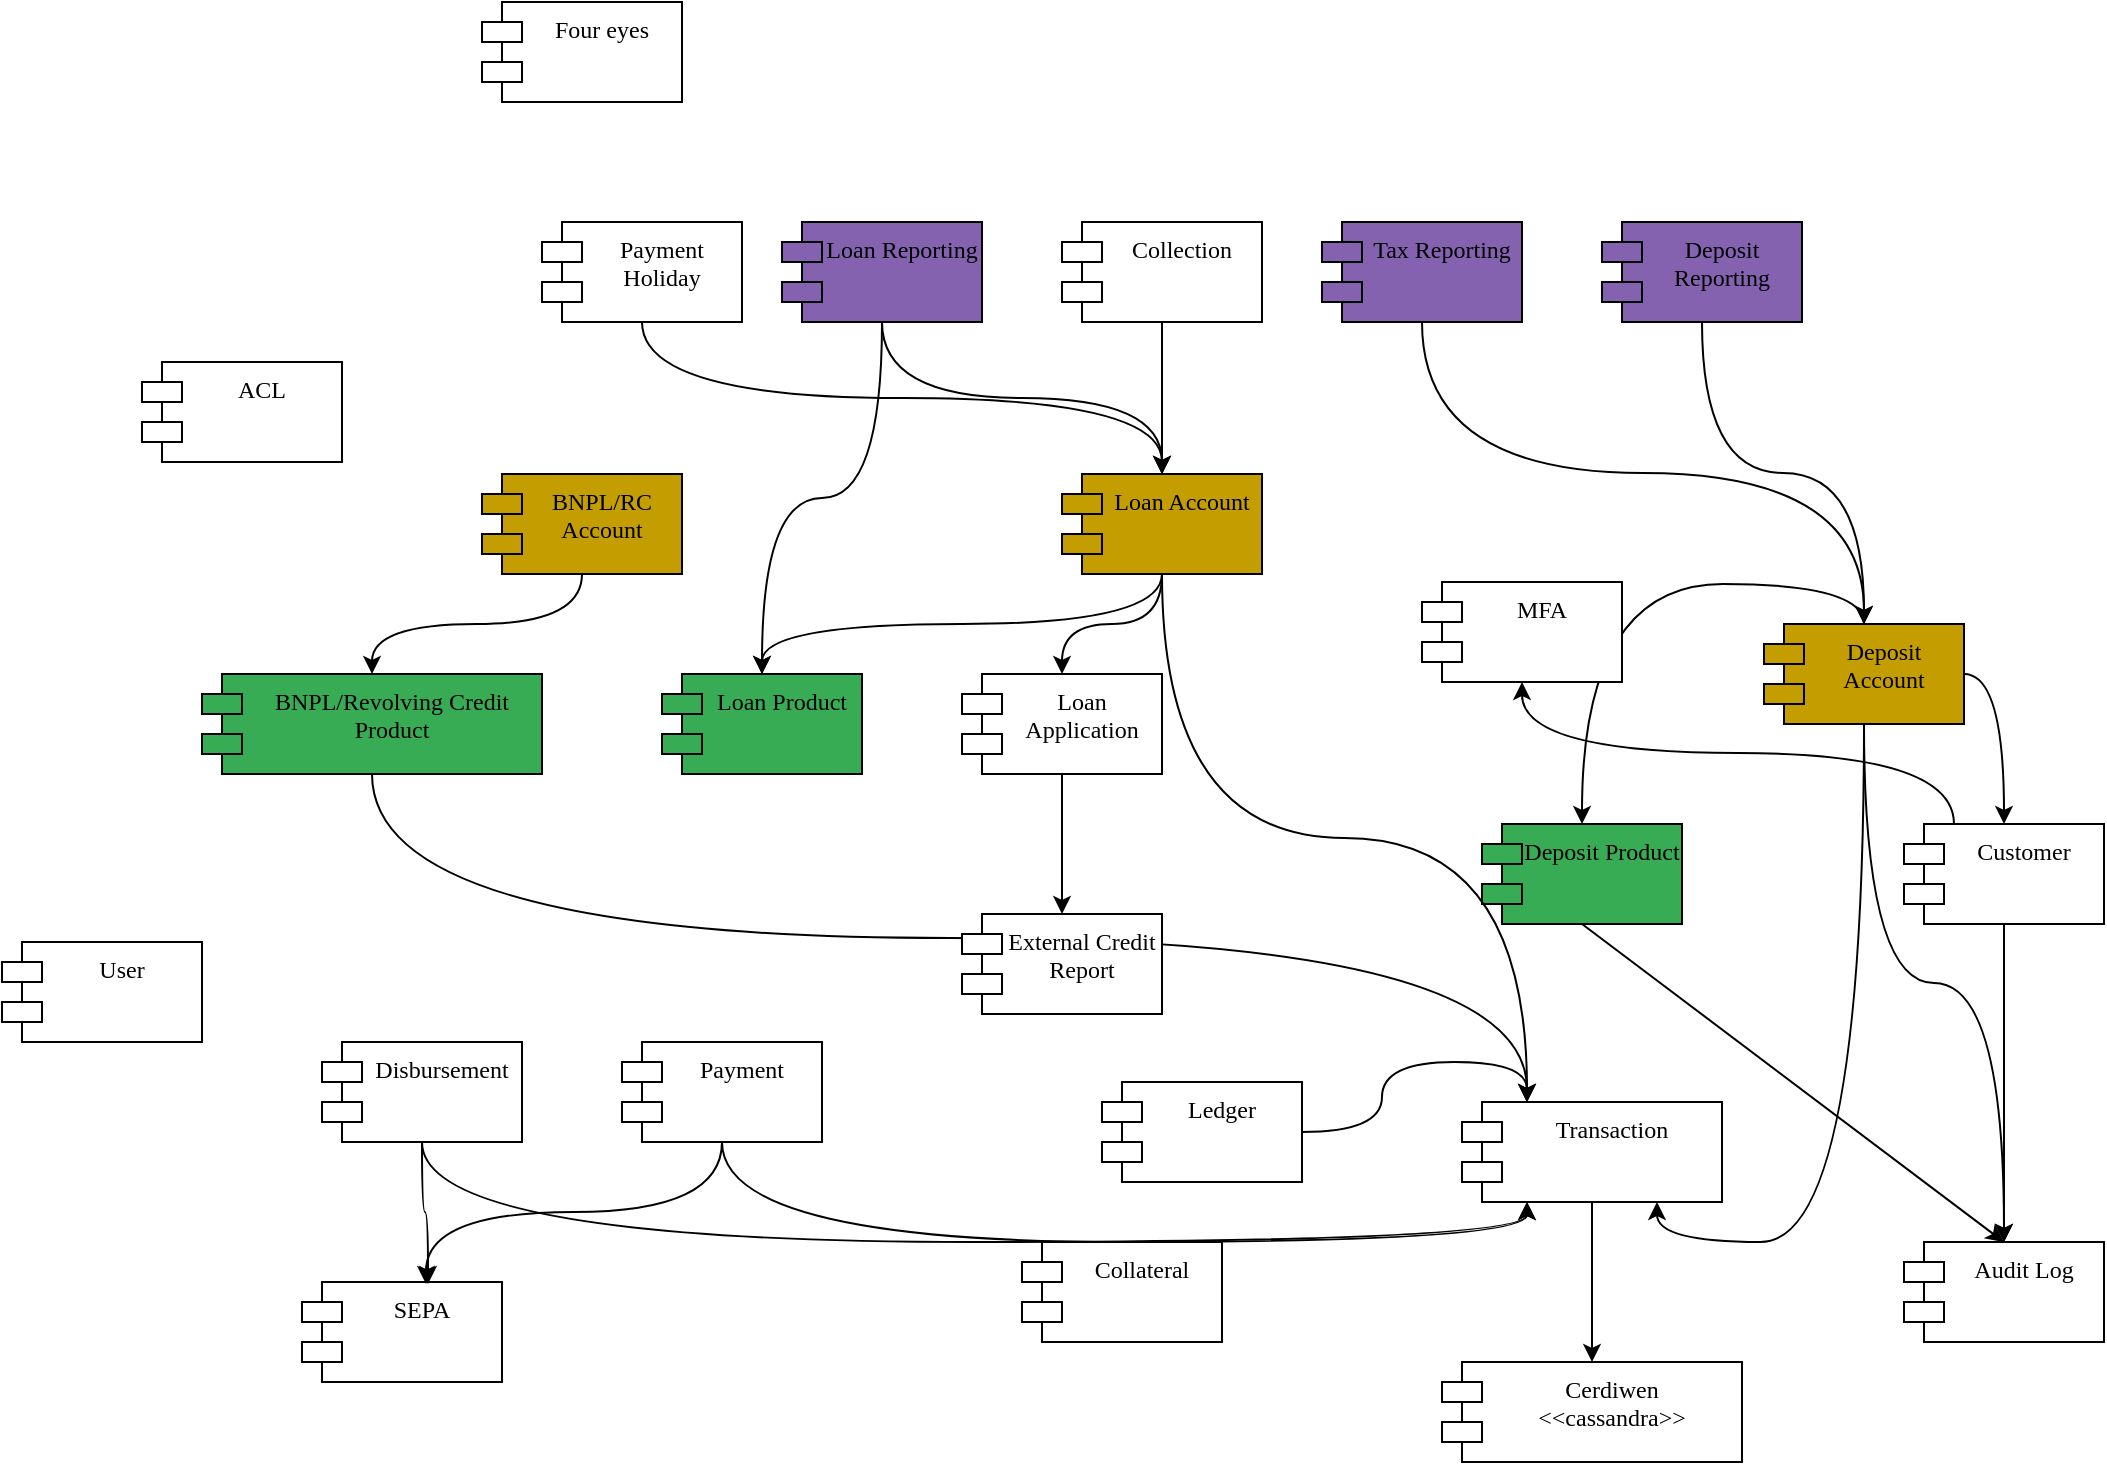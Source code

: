 <mxfile version="25.0.3">
  <diagram name="Page-1" id="K9l52iJG-UOg3sCqxvqn">
    <mxGraphModel dx="1260" dy="836" grid="1" gridSize="10" guides="1" tooltips="1" connect="1" arrows="1" fold="1" page="1" pageScale="1" pageWidth="1169" pageHeight="827" math="0" shadow="0">
      <root>
        <mxCell id="0" />
        <mxCell id="1" parent="0" />
        <mxCell id="1oHQWLkUvS5H4WYnGpmm-22" style="edgeStyle=orthogonalEdgeStyle;rounded=0;orthogonalLoop=1;jettySize=auto;html=1;exitX=0.5;exitY=1;exitDx=0;exitDy=0;entryX=0.5;entryY=0;entryDx=0;entryDy=0;noEdgeStyle=1;" edge="1" parent="1" source="C_nmWoKS890w6f45vqdA-1" target="C_nmWoKS890w6f45vqdA-5">
          <mxGeometry relative="1" as="geometry" />
        </mxCell>
        <mxCell id="C_nmWoKS890w6f45vqdA-1" value="Deposit Product" style="shape=module;align=left;spacingLeft=20;align=center;verticalAlign=top;whiteSpace=wrap;html=1;fontFamily=Anonymous Pro;fontSource=https%3A%2F%2Ffonts.googleapis.com%2Fcss%3Ffamily%3DAnonymous%2BPro;fillColor=#38AB55;" parent="1" vertex="1">
          <mxGeometry x="810" y="441" width="100" height="50" as="geometry" />
        </mxCell>
        <mxCell id="C_nmWoKS890w6f45vqdA-2" value="Cerdiwen&lt;div&gt;&amp;lt;&amp;lt;cassandra&amp;gt;&amp;gt;&lt;/div&gt;" style="shape=module;align=left;spacingLeft=20;align=center;verticalAlign=top;whiteSpace=wrap;html=1;fontFamily=Anonymous Pro;fontSource=https%3A%2F%2Ffonts.googleapis.com%2Fcss%3Ffamily%3DAnonymous%2BPro;" parent="1" vertex="1">
          <mxGeometry x="790" y="710" width="150" height="50" as="geometry" />
        </mxCell>
        <mxCell id="1oHQWLkUvS5H4WYnGpmm-20" style="edgeStyle=orthogonalEdgeStyle;rounded=0;orthogonalLoop=1;jettySize=auto;html=1;exitX=0.5;exitY=0;exitDx=0;exitDy=0;curved=1;" edge="1" parent="1" source="C_nmWoKS890w6f45vqdA-3" target="C_nmWoKS890w6f45vqdA-1">
          <mxGeometry relative="1" as="geometry" />
        </mxCell>
        <mxCell id="1oHQWLkUvS5H4WYnGpmm-23" style="edgeStyle=orthogonalEdgeStyle;rounded=0;orthogonalLoop=1;jettySize=auto;html=1;exitX=0.5;exitY=1;exitDx=0;exitDy=0;entryX=0.5;entryY=0;entryDx=0;entryDy=0;curved=1;" edge="1" parent="1" source="C_nmWoKS890w6f45vqdA-3" target="C_nmWoKS890w6f45vqdA-5">
          <mxGeometry relative="1" as="geometry">
            <mxPoint x="980" y="630" as="targetPoint" />
          </mxGeometry>
        </mxCell>
        <mxCell id="1oHQWLkUvS5H4WYnGpmm-25" style="edgeStyle=orthogonalEdgeStyle;rounded=0;orthogonalLoop=1;jettySize=auto;html=1;exitX=0.5;exitY=1;exitDx=0;exitDy=0;entryX=0.75;entryY=1;entryDx=0;entryDy=0;curved=1;" edge="1" parent="1" source="C_nmWoKS890w6f45vqdA-3" target="C_nmWoKS890w6f45vqdA-4">
          <mxGeometry relative="1" as="geometry" />
        </mxCell>
        <mxCell id="C_nmWoKS890w6f45vqdA-3" value="Deposit Account" style="shape=module;align=left;spacingLeft=20;align=center;verticalAlign=top;whiteSpace=wrap;html=1;fontFamily=Anonymous Pro;fontSource=https%3A%2F%2Ffonts.googleapis.com%2Fcss%3Ffamily%3DAnonymous%2BPro;fillColor=#C49D00;" parent="1" vertex="1">
          <mxGeometry x="951" y="341" width="100" height="50" as="geometry" />
        </mxCell>
        <mxCell id="1oHQWLkUvS5H4WYnGpmm-26" style="edgeStyle=orthogonalEdgeStyle;rounded=0;orthogonalLoop=1;jettySize=auto;html=1;exitX=0.5;exitY=1;exitDx=0;exitDy=0;entryX=0.5;entryY=0;entryDx=0;entryDy=0;curved=1;" edge="1" parent="1" source="C_nmWoKS890w6f45vqdA-4" target="C_nmWoKS890w6f45vqdA-2">
          <mxGeometry relative="1" as="geometry" />
        </mxCell>
        <mxCell id="C_nmWoKS890w6f45vqdA-4" value="Transaction" style="shape=module;align=left;spacingLeft=20;align=center;verticalAlign=top;whiteSpace=wrap;html=1;fontFamily=Anonymous Pro;fontSource=https%3A%2F%2Ffonts.googleapis.com%2Fcss%3Ffamily%3DAnonymous%2BPro;" parent="1" vertex="1">
          <mxGeometry x="800" y="580" width="130" height="50" as="geometry" />
        </mxCell>
        <mxCell id="C_nmWoKS890w6f45vqdA-5" value="Audit Log" style="shape=module;align=left;spacingLeft=20;align=center;verticalAlign=top;whiteSpace=wrap;html=1;fontFamily=Anonymous Pro;fontSource=https%3A%2F%2Ffonts.googleapis.com%2Fcss%3Ffamily%3DAnonymous%2BPro;" parent="1" vertex="1">
          <mxGeometry x="1021" y="650" width="100" height="50" as="geometry" />
        </mxCell>
        <mxCell id="1oHQWLkUvS5H4WYnGpmm-41" style="edgeStyle=orthogonalEdgeStyle;curved=1;rounded=0;orthogonalLoop=1;jettySize=auto;html=1;exitX=0.5;exitY=1;exitDx=0;exitDy=0;entryX=0.25;entryY=0;entryDx=0;entryDy=0;" edge="1" parent="1" source="1oHQWLkUvS5H4WYnGpmm-1" target="C_nmWoKS890w6f45vqdA-4">
          <mxGeometry relative="1" as="geometry" />
        </mxCell>
        <mxCell id="1oHQWLkUvS5H4WYnGpmm-1" value="BNPL/Revolving Credit Product" style="shape=module;align=left;spacingLeft=20;align=center;verticalAlign=top;whiteSpace=wrap;html=1;fontFamily=Anonymous Pro;fontSource=https%3A%2F%2Ffonts.googleapis.com%2Fcss%3Ffamily%3DAnonymous%2BPro;fillColor=#38AB55;" vertex="1" parent="1">
          <mxGeometry x="170" y="366" width="170" height="50" as="geometry" />
        </mxCell>
        <mxCell id="1oHQWLkUvS5H4WYnGpmm-2" value="Loan Product" style="shape=module;align=left;spacingLeft=20;align=center;verticalAlign=top;whiteSpace=wrap;html=1;fontFamily=Anonymous Pro;fontSource=https%3A%2F%2Ffonts.googleapis.com%2Fcss%3Ffamily%3DAnonymous%2BPro;fillColor=#38AB55;" vertex="1" parent="1">
          <mxGeometry x="400" y="366" width="100" height="50" as="geometry" />
        </mxCell>
        <mxCell id="1oHQWLkUvS5H4WYnGpmm-18" style="edgeStyle=orthogonalEdgeStyle;rounded=0;orthogonalLoop=1;jettySize=auto;html=1;exitX=0.5;exitY=1;exitDx=0;exitDy=0;entryX=0.5;entryY=0;entryDx=0;entryDy=0;curved=1;" edge="1" parent="1" source="1oHQWLkUvS5H4WYnGpmm-3" target="C_nmWoKS890w6f45vqdA-3">
          <mxGeometry relative="1" as="geometry" />
        </mxCell>
        <mxCell id="1oHQWLkUvS5H4WYnGpmm-3" value="Deposit Reporting" style="shape=module;align=left;spacingLeft=20;align=center;verticalAlign=top;whiteSpace=wrap;html=1;fontFamily=Anonymous Pro;fontSource=https%3A%2F%2Ffonts.googleapis.com%2Fcss%3Ffamily%3DAnonymous%2BPro;fillColor=#8462B0;" vertex="1" parent="1">
          <mxGeometry x="870" y="140" width="100" height="50" as="geometry" />
        </mxCell>
        <mxCell id="1oHQWLkUvS5H4WYnGpmm-37" style="edgeStyle=orthogonalEdgeStyle;curved=1;rounded=0;orthogonalLoop=1;jettySize=auto;html=1;exitX=1;exitY=0.5;exitDx=0;exitDy=0;entryX=0.25;entryY=0;entryDx=0;entryDy=0;" edge="1" parent="1" source="1oHQWLkUvS5H4WYnGpmm-4" target="C_nmWoKS890w6f45vqdA-4">
          <mxGeometry relative="1" as="geometry" />
        </mxCell>
        <mxCell id="1oHQWLkUvS5H4WYnGpmm-4" value="Ledger" style="shape=module;align=left;spacingLeft=20;align=center;verticalAlign=top;whiteSpace=wrap;html=1;fontFamily=Anonymous Pro;fontSource=https%3A%2F%2Ffonts.googleapis.com%2Fcss%3Ffamily%3DAnonymous%2BPro;" vertex="1" parent="1">
          <mxGeometry x="620" y="570" width="100" height="50" as="geometry" />
        </mxCell>
        <mxCell id="1oHQWLkUvS5H4WYnGpmm-40" style="edgeStyle=orthogonalEdgeStyle;curved=1;rounded=0;orthogonalLoop=1;jettySize=auto;html=1;exitX=0.5;exitY=1;exitDx=0;exitDy=0;entryX=0.5;entryY=0;entryDx=0;entryDy=0;" edge="1" parent="1" source="1oHQWLkUvS5H4WYnGpmm-5" target="1oHQWLkUvS5H4WYnGpmm-29">
          <mxGeometry relative="1" as="geometry" />
        </mxCell>
        <mxCell id="1oHQWLkUvS5H4WYnGpmm-5" value="Payment Holiday" style="shape=module;align=left;spacingLeft=20;align=center;verticalAlign=top;whiteSpace=wrap;html=1;fontFamily=Anonymous Pro;fontSource=https%3A%2F%2Ffonts.googleapis.com%2Fcss%3Ffamily%3DAnonymous%2BPro;" vertex="1" parent="1">
          <mxGeometry x="340" y="140" width="100" height="50" as="geometry" />
        </mxCell>
        <mxCell id="1oHQWLkUvS5H4WYnGpmm-33" style="edgeStyle=orthogonalEdgeStyle;rounded=0;orthogonalLoop=1;jettySize=auto;html=1;exitX=0.5;exitY=1;exitDx=0;exitDy=0;entryX=0.5;entryY=0;entryDx=0;entryDy=0;curved=1;" edge="1" parent="1" source="1oHQWLkUvS5H4WYnGpmm-6" target="1oHQWLkUvS5H4WYnGpmm-29">
          <mxGeometry relative="1" as="geometry" />
        </mxCell>
        <mxCell id="1oHQWLkUvS5H4WYnGpmm-6" value="Collection" style="shape=module;align=left;spacingLeft=20;align=center;verticalAlign=top;whiteSpace=wrap;html=1;fontFamily=Anonymous Pro;fontSource=https%3A%2F%2Ffonts.googleapis.com%2Fcss%3Ffamily%3DAnonymous%2BPro;" vertex="1" parent="1">
          <mxGeometry x="600" y="140" width="100" height="50" as="geometry" />
        </mxCell>
        <mxCell id="1oHQWLkUvS5H4WYnGpmm-7" value="External Credit Report" style="shape=module;align=left;spacingLeft=20;align=center;verticalAlign=top;whiteSpace=wrap;html=1;fontFamily=Anonymous Pro;fontSource=https%3A%2F%2Ffonts.googleapis.com%2Fcss%3Ffamily%3DAnonymous%2BPro;" vertex="1" parent="1">
          <mxGeometry x="550" y="486" width="100" height="50" as="geometry" />
        </mxCell>
        <mxCell id="1oHQWLkUvS5H4WYnGpmm-35" style="edgeStyle=orthogonalEdgeStyle;rounded=0;orthogonalLoop=1;jettySize=auto;html=1;exitX=0.5;exitY=1;exitDx=0;exitDy=0;entryX=0.5;entryY=0;entryDx=0;entryDy=0;curved=1;" edge="1" parent="1" source="1oHQWLkUvS5H4WYnGpmm-8" target="1oHQWLkUvS5H4WYnGpmm-2">
          <mxGeometry relative="1" as="geometry" />
        </mxCell>
        <mxCell id="1oHQWLkUvS5H4WYnGpmm-36" style="edgeStyle=orthogonalEdgeStyle;rounded=0;orthogonalLoop=1;jettySize=auto;html=1;exitX=0.5;exitY=1;exitDx=0;exitDy=0;entryX=0.5;entryY=0;entryDx=0;entryDy=0;curved=1;" edge="1" parent="1" source="1oHQWLkUvS5H4WYnGpmm-8" target="1oHQWLkUvS5H4WYnGpmm-29">
          <mxGeometry relative="1" as="geometry" />
        </mxCell>
        <mxCell id="1oHQWLkUvS5H4WYnGpmm-8" value="Loan Reporting" style="shape=module;align=left;spacingLeft=20;align=center;verticalAlign=top;whiteSpace=wrap;html=1;fontFamily=Anonymous Pro;fontSource=https%3A%2F%2Ffonts.googleapis.com%2Fcss%3Ffamily%3DAnonymous%2BPro;fillColor=#8462B0;" vertex="1" parent="1">
          <mxGeometry x="460" y="140" width="100" height="50" as="geometry" />
        </mxCell>
        <mxCell id="1oHQWLkUvS5H4WYnGpmm-19" style="edgeStyle=orthogonalEdgeStyle;rounded=0;orthogonalLoop=1;jettySize=auto;html=1;exitX=0.5;exitY=1;exitDx=0;exitDy=0;entryX=0.5;entryY=0;entryDx=0;entryDy=0;curved=1;" edge="1" parent="1" source="1oHQWLkUvS5H4WYnGpmm-9" target="C_nmWoKS890w6f45vqdA-3">
          <mxGeometry relative="1" as="geometry" />
        </mxCell>
        <mxCell id="1oHQWLkUvS5H4WYnGpmm-9" value="Tax Reporting" style="shape=module;align=left;spacingLeft=20;align=center;verticalAlign=top;whiteSpace=wrap;html=1;fontFamily=Anonymous Pro;fontSource=https%3A%2F%2Ffonts.googleapis.com%2Fcss%3Ffamily%3DAnonymous%2BPro;fillColor=#8462B0;" vertex="1" parent="1">
          <mxGeometry x="730" y="140" width="100" height="50" as="geometry" />
        </mxCell>
        <mxCell id="1oHQWLkUvS5H4WYnGpmm-24" style="edgeStyle=orthogonalEdgeStyle;rounded=0;orthogonalLoop=1;jettySize=auto;html=1;exitX=0.5;exitY=1;exitDx=0;exitDy=0;entryX=0.5;entryY=0;entryDx=0;entryDy=0;curved=1;" edge="1" parent="1" source="1oHQWLkUvS5H4WYnGpmm-10" target="C_nmWoKS890w6f45vqdA-5">
          <mxGeometry relative="1" as="geometry" />
        </mxCell>
        <mxCell id="1oHQWLkUvS5H4WYnGpmm-27" style="edgeStyle=orthogonalEdgeStyle;rounded=0;orthogonalLoop=1;jettySize=auto;html=1;exitX=0.25;exitY=0;exitDx=0;exitDy=0;entryX=0.5;entryY=1;entryDx=0;entryDy=0;curved=1;" edge="1" parent="1" source="1oHQWLkUvS5H4WYnGpmm-10" target="1oHQWLkUvS5H4WYnGpmm-12">
          <mxGeometry relative="1" as="geometry" />
        </mxCell>
        <mxCell id="1oHQWLkUvS5H4WYnGpmm-10" value="Customer" style="shape=module;align=left;spacingLeft=20;align=center;verticalAlign=top;whiteSpace=wrap;html=1;fontFamily=Anonymous Pro;fontSource=https%3A%2F%2Ffonts.googleapis.com%2Fcss%3Ffamily%3DAnonymous%2BPro;" vertex="1" parent="1">
          <mxGeometry x="1021" y="441" width="100" height="50" as="geometry" />
        </mxCell>
        <mxCell id="1oHQWLkUvS5H4WYnGpmm-11" value="User" style="shape=module;align=left;spacingLeft=20;align=center;verticalAlign=top;whiteSpace=wrap;html=1;fontFamily=Anonymous Pro;fontSource=https%3A%2F%2Ffonts.googleapis.com%2Fcss%3Ffamily%3DAnonymous%2BPro;" vertex="1" parent="1">
          <mxGeometry x="70" y="500" width="100" height="50" as="geometry" />
        </mxCell>
        <mxCell id="1oHQWLkUvS5H4WYnGpmm-12" value="MFA" style="shape=module;align=left;spacingLeft=20;align=center;verticalAlign=top;whiteSpace=wrap;html=1;fontFamily=Anonymous Pro;fontSource=https%3A%2F%2Ffonts.googleapis.com%2Fcss%3Ffamily%3DAnonymous%2BPro;" vertex="1" parent="1">
          <mxGeometry x="780" y="320" width="100" height="50" as="geometry" />
        </mxCell>
        <mxCell id="1oHQWLkUvS5H4WYnGpmm-14" value="ACL" style="shape=module;align=left;spacingLeft=20;align=center;verticalAlign=top;whiteSpace=wrap;html=1;fontFamily=Anonymous Pro;fontSource=https%3A%2F%2Ffonts.googleapis.com%2Fcss%3Ffamily%3DAnonymous%2BPro;" vertex="1" parent="1">
          <mxGeometry x="140" y="210" width="100" height="50" as="geometry" />
        </mxCell>
        <mxCell id="1oHQWLkUvS5H4WYnGpmm-28" style="edgeStyle=orthogonalEdgeStyle;rounded=0;orthogonalLoop=1;jettySize=auto;html=1;exitX=0.5;exitY=1;exitDx=0;exitDy=0;entryX=0.5;entryY=0;entryDx=0;entryDy=0;curved=1;" edge="1" parent="1" source="1oHQWLkUvS5H4WYnGpmm-15" target="1oHQWLkUvS5H4WYnGpmm-7">
          <mxGeometry relative="1" as="geometry" />
        </mxCell>
        <mxCell id="1oHQWLkUvS5H4WYnGpmm-15" value="Loan Application" style="shape=module;align=left;spacingLeft=20;align=center;verticalAlign=top;whiteSpace=wrap;html=1;fontFamily=Anonymous Pro;fontSource=https%3A%2F%2Ffonts.googleapis.com%2Fcss%3Ffamily%3DAnonymous%2BPro;" vertex="1" parent="1">
          <mxGeometry x="550" y="366" width="100" height="50" as="geometry" />
        </mxCell>
        <mxCell id="1oHQWLkUvS5H4WYnGpmm-16" value="Collateral" style="shape=module;align=left;spacingLeft=20;align=center;verticalAlign=top;whiteSpace=wrap;html=1;fontFamily=Anonymous Pro;fontSource=https%3A%2F%2Ffonts.googleapis.com%2Fcss%3Ffamily%3DAnonymous%2BPro;" vertex="1" parent="1">
          <mxGeometry x="580" y="650" width="100" height="50" as="geometry" />
        </mxCell>
        <mxCell id="1oHQWLkUvS5H4WYnGpmm-17" value="Four eyes" style="shape=module;align=left;spacingLeft=20;align=center;verticalAlign=top;whiteSpace=wrap;html=1;fontFamily=Anonymous Pro;fontSource=https%3A%2F%2Ffonts.googleapis.com%2Fcss%3Ffamily%3DAnonymous%2BPro;" vertex="1" parent="1">
          <mxGeometry x="310" y="30" width="100" height="50" as="geometry" />
        </mxCell>
        <mxCell id="1oHQWLkUvS5H4WYnGpmm-21" style="edgeStyle=orthogonalEdgeStyle;rounded=0;orthogonalLoop=1;jettySize=auto;html=1;exitX=1;exitY=0.5;exitDx=0;exitDy=0;entryX=0.5;entryY=0;entryDx=0;entryDy=0;curved=1;" edge="1" parent="1" source="C_nmWoKS890w6f45vqdA-3" target="1oHQWLkUvS5H4WYnGpmm-10">
          <mxGeometry relative="1" as="geometry" />
        </mxCell>
        <mxCell id="1oHQWLkUvS5H4WYnGpmm-30" style="edgeStyle=orthogonalEdgeStyle;rounded=0;orthogonalLoop=1;jettySize=auto;html=1;exitX=0.5;exitY=1;exitDx=0;exitDy=0;entryX=0.5;entryY=0;entryDx=0;entryDy=0;curved=1;" edge="1" parent="1" source="1oHQWLkUvS5H4WYnGpmm-29" target="1oHQWLkUvS5H4WYnGpmm-15">
          <mxGeometry relative="1" as="geometry" />
        </mxCell>
        <mxCell id="1oHQWLkUvS5H4WYnGpmm-34" style="edgeStyle=orthogonalEdgeStyle;rounded=0;orthogonalLoop=1;jettySize=auto;html=1;exitX=0.5;exitY=1;exitDx=0;exitDy=0;entryX=0.25;entryY=0;entryDx=0;entryDy=0;curved=1;" edge="1" parent="1" source="1oHQWLkUvS5H4WYnGpmm-29" target="C_nmWoKS890w6f45vqdA-4">
          <mxGeometry relative="1" as="geometry" />
        </mxCell>
        <mxCell id="1oHQWLkUvS5H4WYnGpmm-29" value="Loan Account" style="shape=module;align=left;spacingLeft=20;align=center;verticalAlign=top;whiteSpace=wrap;html=1;fontFamily=Anonymous Pro;fontSource=https%3A%2F%2Ffonts.googleapis.com%2Fcss%3Ffamily%3DAnonymous%2BPro;fillColor=#C49D00;" vertex="1" parent="1">
          <mxGeometry x="600" y="266" width="100" height="50" as="geometry" />
        </mxCell>
        <mxCell id="1oHQWLkUvS5H4WYnGpmm-32" style="edgeStyle=orthogonalEdgeStyle;rounded=0;orthogonalLoop=1;jettySize=auto;html=1;exitX=0.5;exitY=1;exitDx=0;exitDy=0;entryX=0.5;entryY=0;entryDx=0;entryDy=0;curved=1;" edge="1" parent="1" source="1oHQWLkUvS5H4WYnGpmm-29" target="1oHQWLkUvS5H4WYnGpmm-2">
          <mxGeometry relative="1" as="geometry" />
        </mxCell>
        <mxCell id="1oHQWLkUvS5H4WYnGpmm-39" style="edgeStyle=orthogonalEdgeStyle;curved=1;rounded=0;orthogonalLoop=1;jettySize=auto;html=1;exitX=0.5;exitY=1;exitDx=0;exitDy=0;entryX=0.5;entryY=0;entryDx=0;entryDy=0;" edge="1" parent="1" source="1oHQWLkUvS5H4WYnGpmm-38" target="1oHQWLkUvS5H4WYnGpmm-1">
          <mxGeometry relative="1" as="geometry" />
        </mxCell>
        <mxCell id="1oHQWLkUvS5H4WYnGpmm-38" value="BNPL/RC Account" style="shape=module;align=left;spacingLeft=20;align=center;verticalAlign=top;whiteSpace=wrap;html=1;fontFamily=Anonymous Pro;fontSource=https%3A%2F%2Ffonts.googleapis.com%2Fcss%3Ffamily%3DAnonymous%2BPro;fillColor=#C49D00;" vertex="1" parent="1">
          <mxGeometry x="310" y="266" width="100" height="50" as="geometry" />
        </mxCell>
        <mxCell id="1oHQWLkUvS5H4WYnGpmm-48" style="edgeStyle=orthogonalEdgeStyle;curved=1;rounded=0;orthogonalLoop=1;jettySize=auto;html=1;exitX=0.5;exitY=1;exitDx=0;exitDy=0;entryX=0.25;entryY=1;entryDx=0;entryDy=0;" edge="1" parent="1" source="1oHQWLkUvS5H4WYnGpmm-42" target="C_nmWoKS890w6f45vqdA-4">
          <mxGeometry relative="1" as="geometry" />
        </mxCell>
        <mxCell id="1oHQWLkUvS5H4WYnGpmm-42" value="Payment" style="shape=module;align=left;spacingLeft=20;align=center;verticalAlign=top;whiteSpace=wrap;html=1;fontFamily=Anonymous Pro;fontSource=https%3A%2F%2Ffonts.googleapis.com%2Fcss%3Ffamily%3DAnonymous%2BPro;" vertex="1" parent="1">
          <mxGeometry x="380" y="550" width="100" height="50" as="geometry" />
        </mxCell>
        <mxCell id="1oHQWLkUvS5H4WYnGpmm-47" style="edgeStyle=orthogonalEdgeStyle;curved=1;rounded=0;orthogonalLoop=1;jettySize=auto;html=1;exitX=0.5;exitY=1;exitDx=0;exitDy=0;entryX=0.25;entryY=1;entryDx=0;entryDy=0;" edge="1" parent="1" source="1oHQWLkUvS5H4WYnGpmm-43" target="C_nmWoKS890w6f45vqdA-4">
          <mxGeometry relative="1" as="geometry" />
        </mxCell>
        <mxCell id="1oHQWLkUvS5H4WYnGpmm-43" value="Disbursement" style="shape=module;align=left;spacingLeft=20;align=center;verticalAlign=top;whiteSpace=wrap;html=1;fontFamily=Anonymous Pro;fontSource=https%3A%2F%2Ffonts.googleapis.com%2Fcss%3Ffamily%3DAnonymous%2BPro;" vertex="1" parent="1">
          <mxGeometry x="230" y="550" width="100" height="50" as="geometry" />
        </mxCell>
        <mxCell id="1oHQWLkUvS5H4WYnGpmm-44" value="SEPA" style="shape=module;align=left;spacingLeft=20;align=center;verticalAlign=top;whiteSpace=wrap;html=1;fontFamily=Anonymous Pro;fontSource=https%3A%2F%2Ffonts.googleapis.com%2Fcss%3Ffamily%3DAnonymous%2BPro;" vertex="1" parent="1">
          <mxGeometry x="220" y="670" width="100" height="50" as="geometry" />
        </mxCell>
        <mxCell id="1oHQWLkUvS5H4WYnGpmm-45" style="edgeStyle=orthogonalEdgeStyle;curved=1;rounded=0;orthogonalLoop=1;jettySize=auto;html=1;exitX=0.5;exitY=1;exitDx=0;exitDy=0;entryX=0.63;entryY=0.02;entryDx=0;entryDy=0;entryPerimeter=0;" edge="1" parent="1" source="1oHQWLkUvS5H4WYnGpmm-43" target="1oHQWLkUvS5H4WYnGpmm-44">
          <mxGeometry relative="1" as="geometry" />
        </mxCell>
        <mxCell id="1oHQWLkUvS5H4WYnGpmm-46" style="edgeStyle=orthogonalEdgeStyle;curved=1;rounded=0;orthogonalLoop=1;jettySize=auto;html=1;exitX=0.5;exitY=1;exitDx=0;exitDy=0;entryX=0.62;entryY=0.02;entryDx=0;entryDy=0;entryPerimeter=0;" edge="1" parent="1" source="1oHQWLkUvS5H4WYnGpmm-42" target="1oHQWLkUvS5H4WYnGpmm-44">
          <mxGeometry relative="1" as="geometry" />
        </mxCell>
      </root>
    </mxGraphModel>
  </diagram>
</mxfile>
